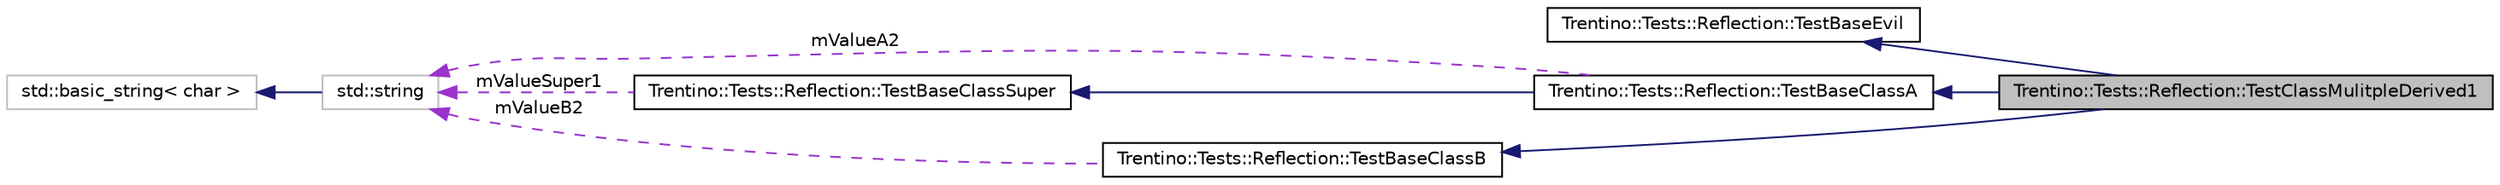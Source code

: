 digraph G
{
  edge [fontname="Helvetica",fontsize="10",labelfontname="Helvetica",labelfontsize="10"];
  node [fontname="Helvetica",fontsize="10",shape=record];
  rankdir="LR";
  Node1 [label="Trentino::Tests::Reflection::TestClassMulitpleDerived1",height=0.2,width=0.4,color="black", fillcolor="grey75", style="filled" fontcolor="black"];
  Node2 -> Node1 [dir="back",color="midnightblue",fontsize="10",style="solid",fontname="Helvetica"];
  Node2 [label="Trentino::Tests::Reflection::TestBaseEvil",height=0.2,width=0.4,color="black", fillcolor="white", style="filled",URL="$class_trentino_1_1_tests_1_1_reflection_1_1_test_base_evil.html"];
  Node3 -> Node1 [dir="back",color="midnightblue",fontsize="10",style="solid",fontname="Helvetica"];
  Node3 [label="Trentino::Tests::Reflection::TestBaseClassA",height=0.2,width=0.4,color="black", fillcolor="white", style="filled",URL="$class_trentino_1_1_tests_1_1_reflection_1_1_test_base_class_a.html"];
  Node4 -> Node3 [dir="back",color="midnightblue",fontsize="10",style="solid",fontname="Helvetica"];
  Node4 [label="Trentino::Tests::Reflection::TestBaseClassSuper",height=0.2,width=0.4,color="black", fillcolor="white", style="filled",URL="$class_trentino_1_1_tests_1_1_reflection_1_1_test_base_class_super.html"];
  Node5 -> Node4 [dir="back",color="darkorchid3",fontsize="10",style="dashed",label=" mValueSuper1" ,fontname="Helvetica"];
  Node5 [label="std::string",height=0.2,width=0.4,color="grey75", fillcolor="white", style="filled",tooltip="STL class."];
  Node6 -> Node5 [dir="back",color="midnightblue",fontsize="10",style="solid",fontname="Helvetica"];
  Node6 [label="std::basic_string\< char \>",height=0.2,width=0.4,color="grey75", fillcolor="white", style="filled",tooltip="STL class."];
  Node5 -> Node3 [dir="back",color="darkorchid3",fontsize="10",style="dashed",label=" mValueA2" ,fontname="Helvetica"];
  Node7 -> Node1 [dir="back",color="midnightblue",fontsize="10",style="solid",fontname="Helvetica"];
  Node7 [label="Trentino::Tests::Reflection::TestBaseClassB",height=0.2,width=0.4,color="black", fillcolor="white", style="filled",URL="$class_trentino_1_1_tests_1_1_reflection_1_1_test_base_class_b.html"];
  Node5 -> Node7 [dir="back",color="darkorchid3",fontsize="10",style="dashed",label=" mValueB2" ,fontname="Helvetica"];
}
